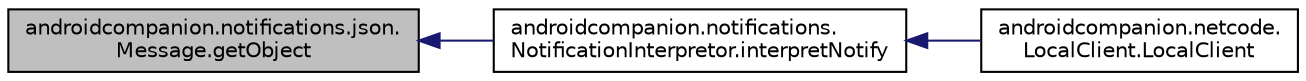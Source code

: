 digraph "androidcompanion.notifications.json.Message.getObject"
{
  edge [fontname="Helvetica",fontsize="10",labelfontname="Helvetica",labelfontsize="10"];
  node [fontname="Helvetica",fontsize="10",shape=record];
  rankdir="LR";
  Node7 [label="androidcompanion.notifications.json.\lMessage.getObject",height=0.2,width=0.4,color="black", fillcolor="grey75", style="filled", fontcolor="black"];
  Node7 -> Node8 [dir="back",color="midnightblue",fontsize="10",style="solid",fontname="Helvetica"];
  Node8 [label="androidcompanion.notifications.\lNotificationInterpretor.interpretNotify",height=0.2,width=0.4,color="black", fillcolor="white", style="filled",URL="$classandroidcompanion_1_1notifications_1_1_notification_interpretor.html#acbebe93827fd262630cf7f9cf0886aa4"];
  Node8 -> Node9 [dir="back",color="midnightblue",fontsize="10",style="solid",fontname="Helvetica"];
  Node9 [label="androidcompanion.netcode.\lLocalClient.LocalClient",height=0.2,width=0.4,color="black", fillcolor="white", style="filled",URL="$classandroidcompanion_1_1netcode_1_1_local_client.html#a2751233da0c797655acf10e41d7e26ba"];
}
